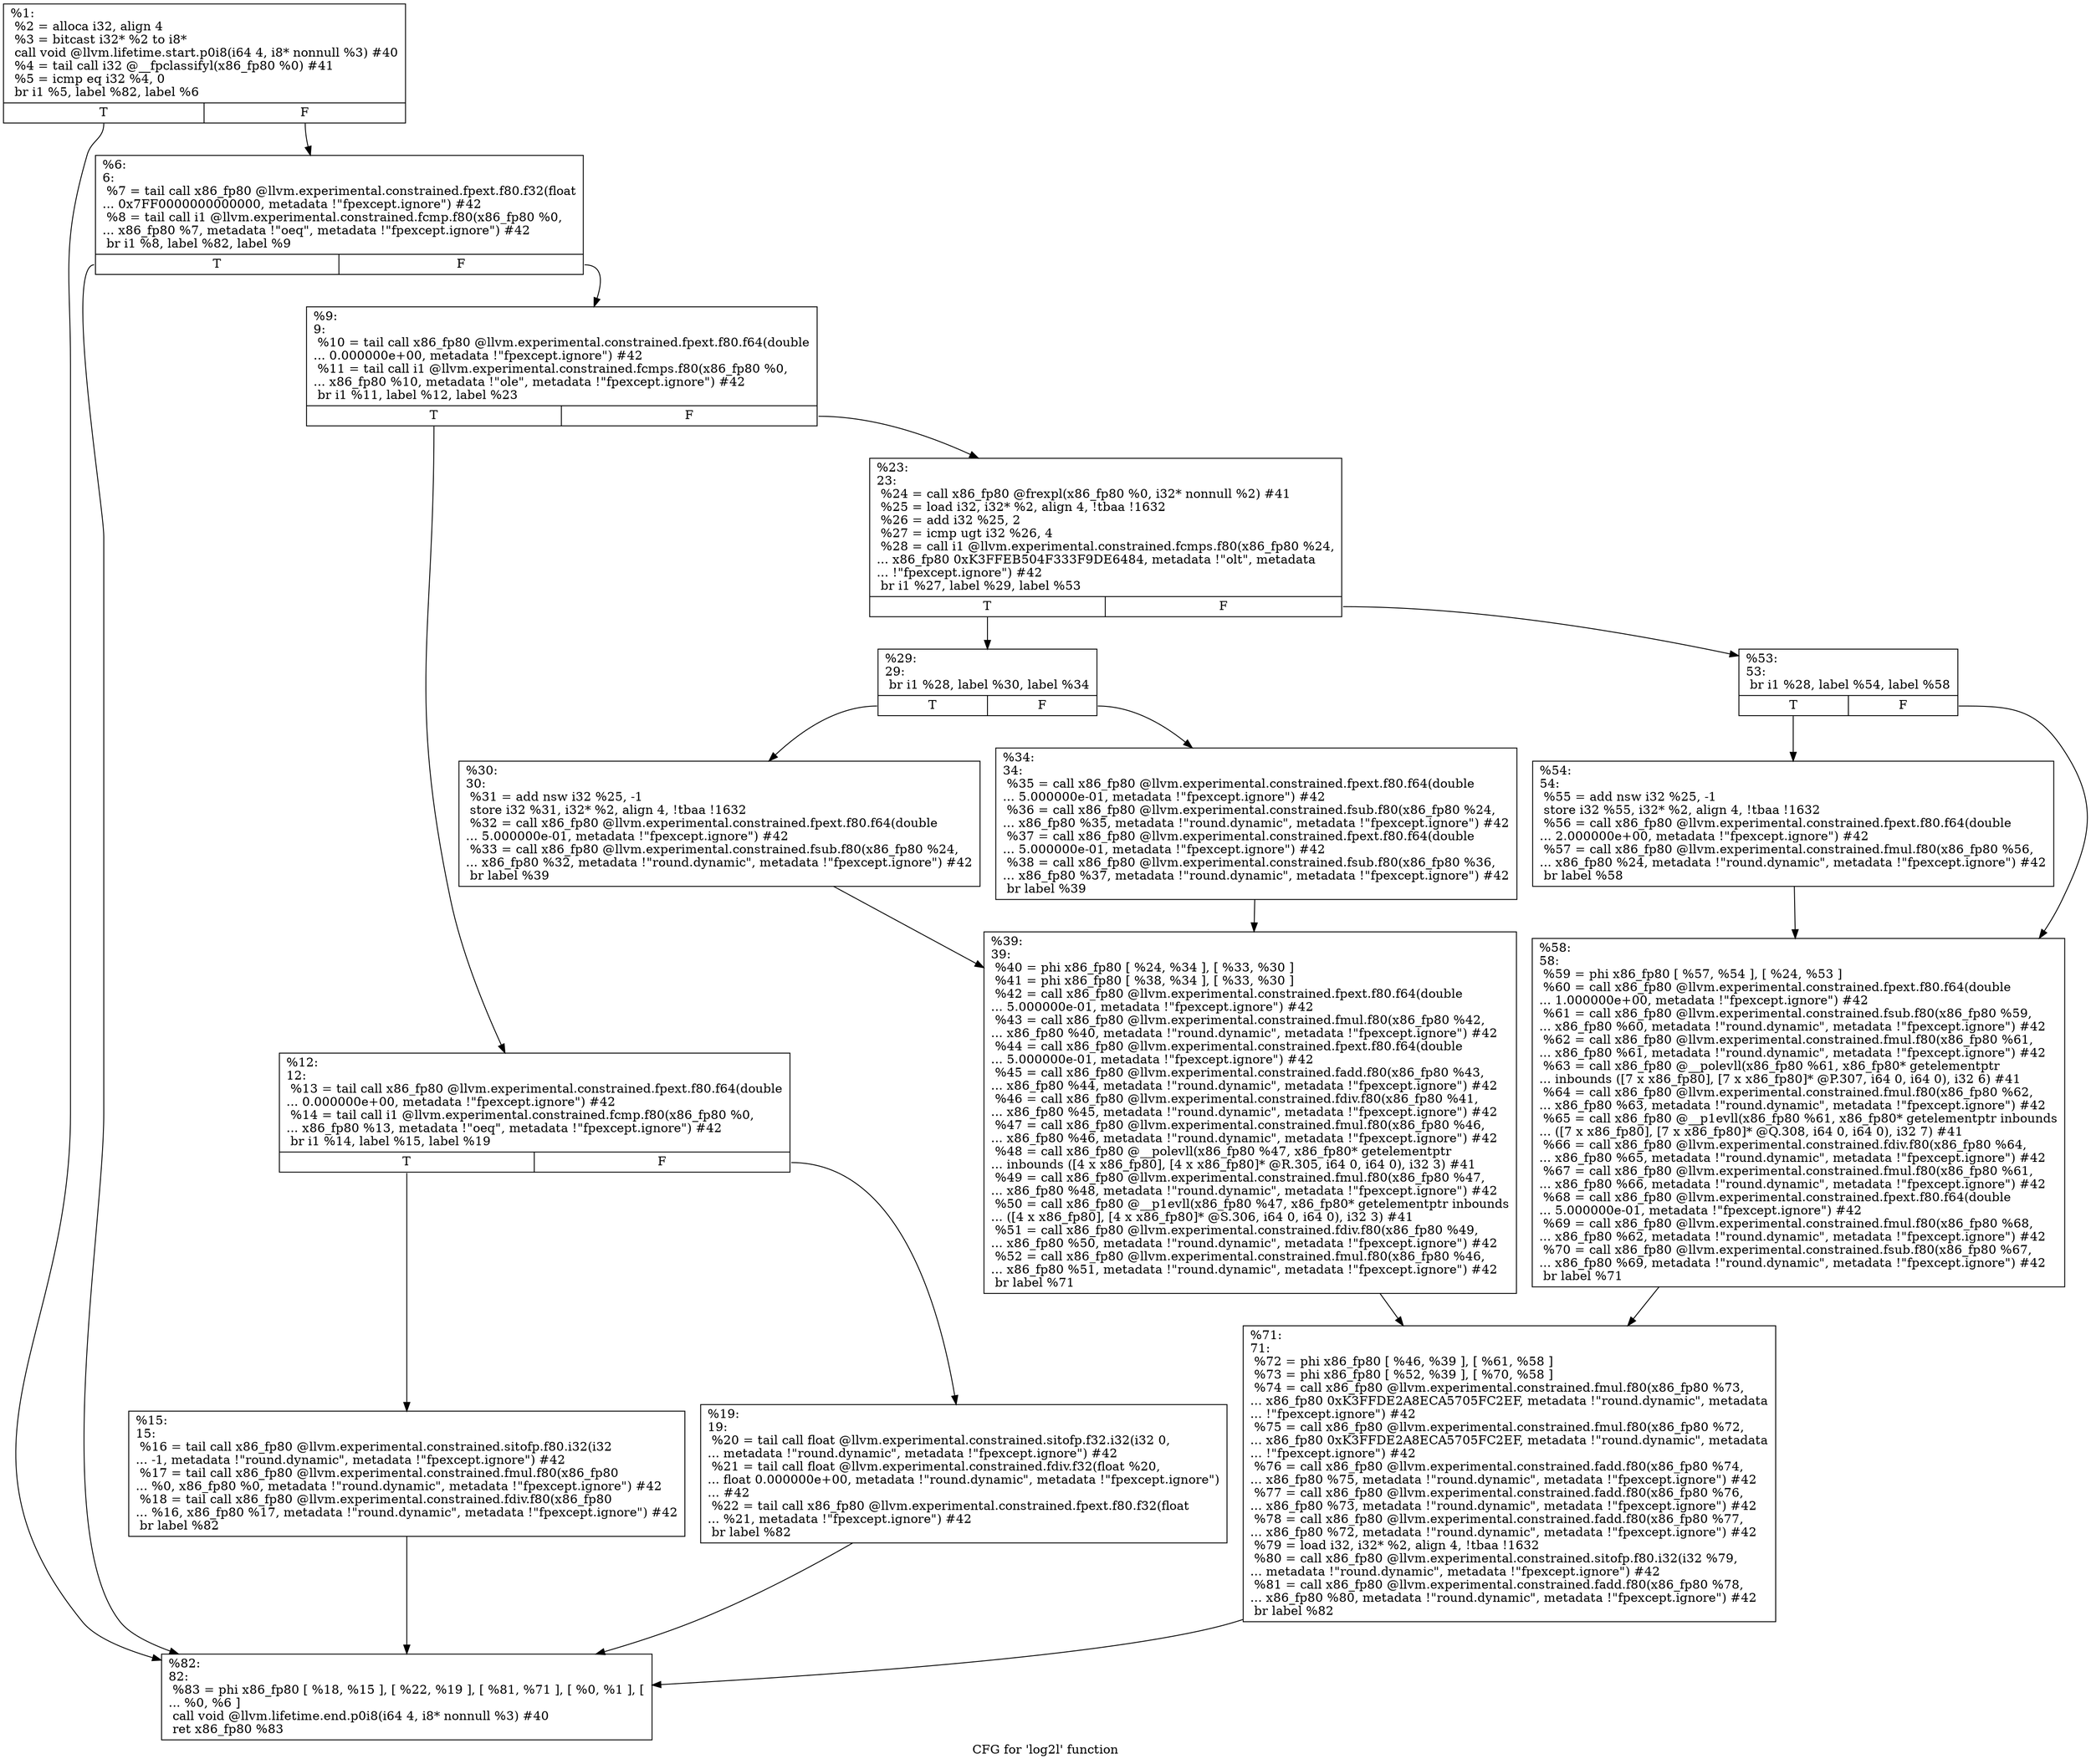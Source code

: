digraph "CFG for 'log2l' function" {
	label="CFG for 'log2l' function";

	Node0x1c7f8c0 [shape=record,label="{%1:\l  %2 = alloca i32, align 4\l  %3 = bitcast i32* %2 to i8*\l  call void @llvm.lifetime.start.p0i8(i64 4, i8* nonnull %3) #40\l  %4 = tail call i32 @__fpclassifyl(x86_fp80 %0) #41\l  %5 = icmp eq i32 %4, 0\l  br i1 %5, label %82, label %6\l|{<s0>T|<s1>F}}"];
	Node0x1c7f8c0:s0 -> Node0x1c7fe00;
	Node0x1c7f8c0:s1 -> Node0x1c7f9a0;
	Node0x1c7f9a0 [shape=record,label="{%6:\l6:                                                \l  %7 = tail call x86_fp80 @llvm.experimental.constrained.fpext.f80.f32(float\l... 0x7FF0000000000000, metadata !\"fpexcept.ignore\") #42\l  %8 = tail call i1 @llvm.experimental.constrained.fcmp.f80(x86_fp80 %0,\l... x86_fp80 %7, metadata !\"oeq\", metadata !\"fpexcept.ignore\") #42\l  br i1 %8, label %82, label %9\l|{<s0>T|<s1>F}}"];
	Node0x1c7f9a0:s0 -> Node0x1c7fe00;
	Node0x1c7f9a0:s1 -> Node0x1c7f9f0;
	Node0x1c7f9f0 [shape=record,label="{%9:\l9:                                                \l  %10 = tail call x86_fp80 @llvm.experimental.constrained.fpext.f80.f64(double\l... 0.000000e+00, metadata !\"fpexcept.ignore\") #42\l  %11 = tail call i1 @llvm.experimental.constrained.fcmps.f80(x86_fp80 %0,\l... x86_fp80 %10, metadata !\"ole\", metadata !\"fpexcept.ignore\") #42\l  br i1 %11, label %12, label %23\l|{<s0>T|<s1>F}}"];
	Node0x1c7f9f0:s0 -> Node0x1c7fa40;
	Node0x1c7f9f0:s1 -> Node0x1c7fb30;
	Node0x1c7fa40 [shape=record,label="{%12:\l12:                                               \l  %13 = tail call x86_fp80 @llvm.experimental.constrained.fpext.f80.f64(double\l... 0.000000e+00, metadata !\"fpexcept.ignore\") #42\l  %14 = tail call i1 @llvm.experimental.constrained.fcmp.f80(x86_fp80 %0,\l... x86_fp80 %13, metadata !\"oeq\", metadata !\"fpexcept.ignore\") #42\l  br i1 %14, label %15, label %19\l|{<s0>T|<s1>F}}"];
	Node0x1c7fa40:s0 -> Node0x1c7fa90;
	Node0x1c7fa40:s1 -> Node0x1c7fae0;
	Node0x1c7fa90 [shape=record,label="{%15:\l15:                                               \l  %16 = tail call x86_fp80 @llvm.experimental.constrained.sitofp.f80.i32(i32\l... -1, metadata !\"round.dynamic\", metadata !\"fpexcept.ignore\") #42\l  %17 = tail call x86_fp80 @llvm.experimental.constrained.fmul.f80(x86_fp80\l... %0, x86_fp80 %0, metadata !\"round.dynamic\", metadata !\"fpexcept.ignore\") #42\l  %18 = tail call x86_fp80 @llvm.experimental.constrained.fdiv.f80(x86_fp80\l... %16, x86_fp80 %17, metadata !\"round.dynamic\", metadata !\"fpexcept.ignore\") #42\l  br label %82\l}"];
	Node0x1c7fa90 -> Node0x1c7fe00;
	Node0x1c7fae0 [shape=record,label="{%19:\l19:                                               \l  %20 = tail call float @llvm.experimental.constrained.sitofp.f32.i32(i32 0,\l... metadata !\"round.dynamic\", metadata !\"fpexcept.ignore\") #42\l  %21 = tail call float @llvm.experimental.constrained.fdiv.f32(float %20,\l... float 0.000000e+00, metadata !\"round.dynamic\", metadata !\"fpexcept.ignore\")\l... #42\l  %22 = tail call x86_fp80 @llvm.experimental.constrained.fpext.f80.f32(float\l... %21, metadata !\"fpexcept.ignore\") #42\l  br label %82\l}"];
	Node0x1c7fae0 -> Node0x1c7fe00;
	Node0x1c7fb30 [shape=record,label="{%23:\l23:                                               \l  %24 = call x86_fp80 @frexpl(x86_fp80 %0, i32* nonnull %2) #41\l  %25 = load i32, i32* %2, align 4, !tbaa !1632\l  %26 = add i32 %25, 2\l  %27 = icmp ugt i32 %26, 4\l  %28 = call i1 @llvm.experimental.constrained.fcmps.f80(x86_fp80 %24,\l... x86_fp80 0xK3FFEB504F333F9DE6484, metadata !\"olt\", metadata\l... !\"fpexcept.ignore\") #42\l  br i1 %27, label %29, label %53\l|{<s0>T|<s1>F}}"];
	Node0x1c7fb30:s0 -> Node0x1c7fb80;
	Node0x1c7fb30:s1 -> Node0x1c7fcc0;
	Node0x1c7fb80 [shape=record,label="{%29:\l29:                                               \l  br i1 %28, label %30, label %34\l|{<s0>T|<s1>F}}"];
	Node0x1c7fb80:s0 -> Node0x1c7fbd0;
	Node0x1c7fb80:s1 -> Node0x1c7fc20;
	Node0x1c7fbd0 [shape=record,label="{%30:\l30:                                               \l  %31 = add nsw i32 %25, -1\l  store i32 %31, i32* %2, align 4, !tbaa !1632\l  %32 = call x86_fp80 @llvm.experimental.constrained.fpext.f80.f64(double\l... 5.000000e-01, metadata !\"fpexcept.ignore\") #42\l  %33 = call x86_fp80 @llvm.experimental.constrained.fsub.f80(x86_fp80 %24,\l... x86_fp80 %32, metadata !\"round.dynamic\", metadata !\"fpexcept.ignore\") #42\l  br label %39\l}"];
	Node0x1c7fbd0 -> Node0x1c7fc70;
	Node0x1c7fc20 [shape=record,label="{%34:\l34:                                               \l  %35 = call x86_fp80 @llvm.experimental.constrained.fpext.f80.f64(double\l... 5.000000e-01, metadata !\"fpexcept.ignore\") #42\l  %36 = call x86_fp80 @llvm.experimental.constrained.fsub.f80(x86_fp80 %24,\l... x86_fp80 %35, metadata !\"round.dynamic\", metadata !\"fpexcept.ignore\") #42\l  %37 = call x86_fp80 @llvm.experimental.constrained.fpext.f80.f64(double\l... 5.000000e-01, metadata !\"fpexcept.ignore\") #42\l  %38 = call x86_fp80 @llvm.experimental.constrained.fsub.f80(x86_fp80 %36,\l... x86_fp80 %37, metadata !\"round.dynamic\", metadata !\"fpexcept.ignore\") #42\l  br label %39\l}"];
	Node0x1c7fc20 -> Node0x1c7fc70;
	Node0x1c7fc70 [shape=record,label="{%39:\l39:                                               \l  %40 = phi x86_fp80 [ %24, %34 ], [ %33, %30 ]\l  %41 = phi x86_fp80 [ %38, %34 ], [ %33, %30 ]\l  %42 = call x86_fp80 @llvm.experimental.constrained.fpext.f80.f64(double\l... 5.000000e-01, metadata !\"fpexcept.ignore\") #42\l  %43 = call x86_fp80 @llvm.experimental.constrained.fmul.f80(x86_fp80 %42,\l... x86_fp80 %40, metadata !\"round.dynamic\", metadata !\"fpexcept.ignore\") #42\l  %44 = call x86_fp80 @llvm.experimental.constrained.fpext.f80.f64(double\l... 5.000000e-01, metadata !\"fpexcept.ignore\") #42\l  %45 = call x86_fp80 @llvm.experimental.constrained.fadd.f80(x86_fp80 %43,\l... x86_fp80 %44, metadata !\"round.dynamic\", metadata !\"fpexcept.ignore\") #42\l  %46 = call x86_fp80 @llvm.experimental.constrained.fdiv.f80(x86_fp80 %41,\l... x86_fp80 %45, metadata !\"round.dynamic\", metadata !\"fpexcept.ignore\") #42\l  %47 = call x86_fp80 @llvm.experimental.constrained.fmul.f80(x86_fp80 %46,\l... x86_fp80 %46, metadata !\"round.dynamic\", metadata !\"fpexcept.ignore\") #42\l  %48 = call x86_fp80 @__polevll(x86_fp80 %47, x86_fp80* getelementptr\l... inbounds ([4 x x86_fp80], [4 x x86_fp80]* @R.305, i64 0, i64 0), i32 3) #41\l  %49 = call x86_fp80 @llvm.experimental.constrained.fmul.f80(x86_fp80 %47,\l... x86_fp80 %48, metadata !\"round.dynamic\", metadata !\"fpexcept.ignore\") #42\l  %50 = call x86_fp80 @__p1evll(x86_fp80 %47, x86_fp80* getelementptr inbounds\l... ([4 x x86_fp80], [4 x x86_fp80]* @S.306, i64 0, i64 0), i32 3) #41\l  %51 = call x86_fp80 @llvm.experimental.constrained.fdiv.f80(x86_fp80 %49,\l... x86_fp80 %50, metadata !\"round.dynamic\", metadata !\"fpexcept.ignore\") #42\l  %52 = call x86_fp80 @llvm.experimental.constrained.fmul.f80(x86_fp80 %46,\l... x86_fp80 %51, metadata !\"round.dynamic\", metadata !\"fpexcept.ignore\") #42\l  br label %71\l}"];
	Node0x1c7fc70 -> Node0x1c7fdb0;
	Node0x1c7fcc0 [shape=record,label="{%53:\l53:                                               \l  br i1 %28, label %54, label %58\l|{<s0>T|<s1>F}}"];
	Node0x1c7fcc0:s0 -> Node0x1c7fd10;
	Node0x1c7fcc0:s1 -> Node0x1c7fd60;
	Node0x1c7fd10 [shape=record,label="{%54:\l54:                                               \l  %55 = add nsw i32 %25, -1\l  store i32 %55, i32* %2, align 4, !tbaa !1632\l  %56 = call x86_fp80 @llvm.experimental.constrained.fpext.f80.f64(double\l... 2.000000e+00, metadata !\"fpexcept.ignore\") #42\l  %57 = call x86_fp80 @llvm.experimental.constrained.fmul.f80(x86_fp80 %56,\l... x86_fp80 %24, metadata !\"round.dynamic\", metadata !\"fpexcept.ignore\") #42\l  br label %58\l}"];
	Node0x1c7fd10 -> Node0x1c7fd60;
	Node0x1c7fd60 [shape=record,label="{%58:\l58:                                               \l  %59 = phi x86_fp80 [ %57, %54 ], [ %24, %53 ]\l  %60 = call x86_fp80 @llvm.experimental.constrained.fpext.f80.f64(double\l... 1.000000e+00, metadata !\"fpexcept.ignore\") #42\l  %61 = call x86_fp80 @llvm.experimental.constrained.fsub.f80(x86_fp80 %59,\l... x86_fp80 %60, metadata !\"round.dynamic\", metadata !\"fpexcept.ignore\") #42\l  %62 = call x86_fp80 @llvm.experimental.constrained.fmul.f80(x86_fp80 %61,\l... x86_fp80 %61, metadata !\"round.dynamic\", metadata !\"fpexcept.ignore\") #42\l  %63 = call x86_fp80 @__polevll(x86_fp80 %61, x86_fp80* getelementptr\l... inbounds ([7 x x86_fp80], [7 x x86_fp80]* @P.307, i64 0, i64 0), i32 6) #41\l  %64 = call x86_fp80 @llvm.experimental.constrained.fmul.f80(x86_fp80 %62,\l... x86_fp80 %63, metadata !\"round.dynamic\", metadata !\"fpexcept.ignore\") #42\l  %65 = call x86_fp80 @__p1evll(x86_fp80 %61, x86_fp80* getelementptr inbounds\l... ([7 x x86_fp80], [7 x x86_fp80]* @Q.308, i64 0, i64 0), i32 7) #41\l  %66 = call x86_fp80 @llvm.experimental.constrained.fdiv.f80(x86_fp80 %64,\l... x86_fp80 %65, metadata !\"round.dynamic\", metadata !\"fpexcept.ignore\") #42\l  %67 = call x86_fp80 @llvm.experimental.constrained.fmul.f80(x86_fp80 %61,\l... x86_fp80 %66, metadata !\"round.dynamic\", metadata !\"fpexcept.ignore\") #42\l  %68 = call x86_fp80 @llvm.experimental.constrained.fpext.f80.f64(double\l... 5.000000e-01, metadata !\"fpexcept.ignore\") #42\l  %69 = call x86_fp80 @llvm.experimental.constrained.fmul.f80(x86_fp80 %68,\l... x86_fp80 %62, metadata !\"round.dynamic\", metadata !\"fpexcept.ignore\") #42\l  %70 = call x86_fp80 @llvm.experimental.constrained.fsub.f80(x86_fp80 %67,\l... x86_fp80 %69, metadata !\"round.dynamic\", metadata !\"fpexcept.ignore\") #42\l  br label %71\l}"];
	Node0x1c7fd60 -> Node0x1c7fdb0;
	Node0x1c7fdb0 [shape=record,label="{%71:\l71:                                               \l  %72 = phi x86_fp80 [ %46, %39 ], [ %61, %58 ]\l  %73 = phi x86_fp80 [ %52, %39 ], [ %70, %58 ]\l  %74 = call x86_fp80 @llvm.experimental.constrained.fmul.f80(x86_fp80 %73,\l... x86_fp80 0xK3FFDE2A8ECA5705FC2EF, metadata !\"round.dynamic\", metadata\l... !\"fpexcept.ignore\") #42\l  %75 = call x86_fp80 @llvm.experimental.constrained.fmul.f80(x86_fp80 %72,\l... x86_fp80 0xK3FFDE2A8ECA5705FC2EF, metadata !\"round.dynamic\", metadata\l... !\"fpexcept.ignore\") #42\l  %76 = call x86_fp80 @llvm.experimental.constrained.fadd.f80(x86_fp80 %74,\l... x86_fp80 %75, metadata !\"round.dynamic\", metadata !\"fpexcept.ignore\") #42\l  %77 = call x86_fp80 @llvm.experimental.constrained.fadd.f80(x86_fp80 %76,\l... x86_fp80 %73, metadata !\"round.dynamic\", metadata !\"fpexcept.ignore\") #42\l  %78 = call x86_fp80 @llvm.experimental.constrained.fadd.f80(x86_fp80 %77,\l... x86_fp80 %72, metadata !\"round.dynamic\", metadata !\"fpexcept.ignore\") #42\l  %79 = load i32, i32* %2, align 4, !tbaa !1632\l  %80 = call x86_fp80 @llvm.experimental.constrained.sitofp.f80.i32(i32 %79,\l... metadata !\"round.dynamic\", metadata !\"fpexcept.ignore\") #42\l  %81 = call x86_fp80 @llvm.experimental.constrained.fadd.f80(x86_fp80 %78,\l... x86_fp80 %80, metadata !\"round.dynamic\", metadata !\"fpexcept.ignore\") #42\l  br label %82\l}"];
	Node0x1c7fdb0 -> Node0x1c7fe00;
	Node0x1c7fe00 [shape=record,label="{%82:\l82:                                               \l  %83 = phi x86_fp80 [ %18, %15 ], [ %22, %19 ], [ %81, %71 ], [ %0, %1 ], [\l... %0, %6 ]\l  call void @llvm.lifetime.end.p0i8(i64 4, i8* nonnull %3) #40\l  ret x86_fp80 %83\l}"];
}
